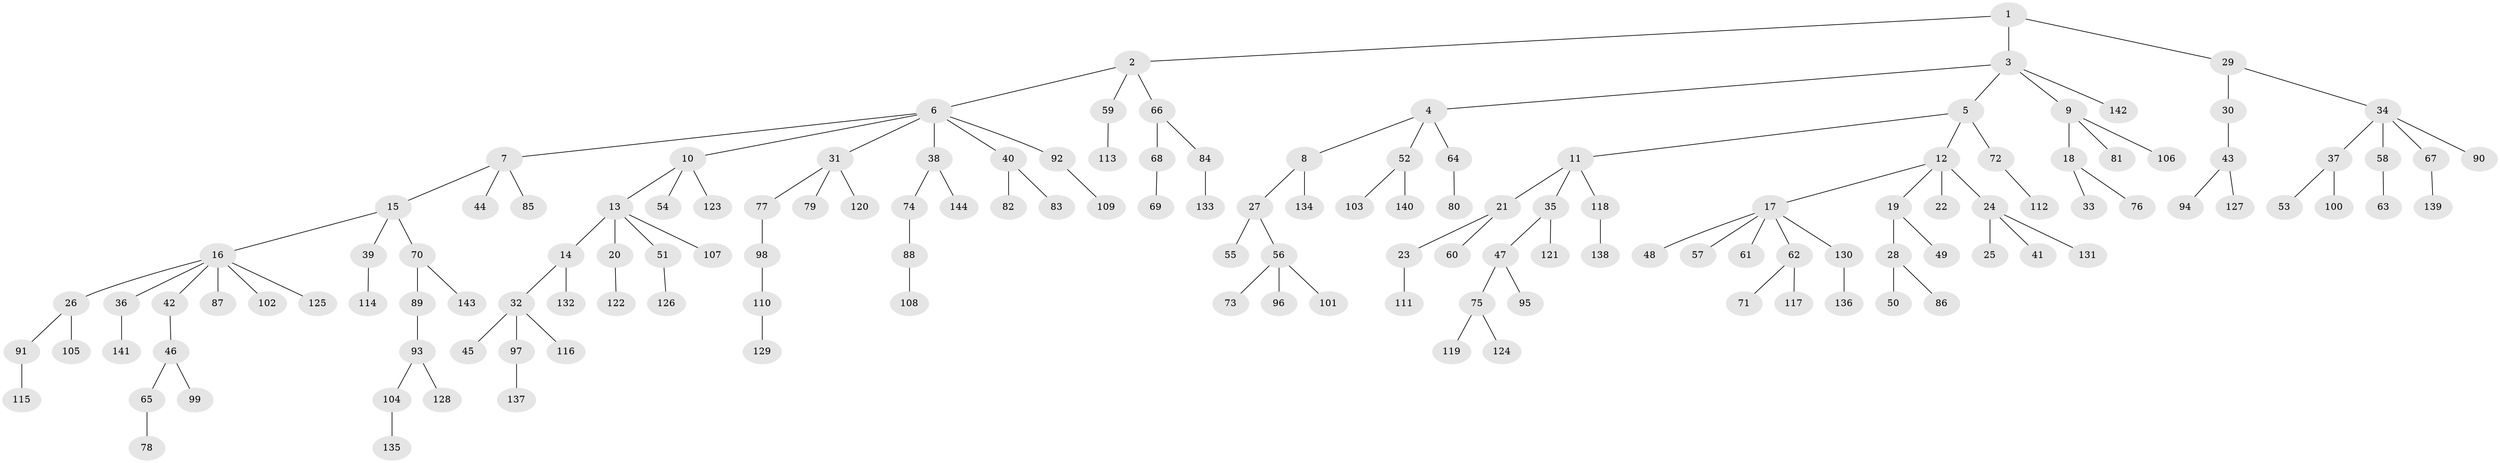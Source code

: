 // coarse degree distribution, {4: 0.09090909090909091, 3: 0.06818181818181818, 5: 0.045454545454545456, 6: 0.022727272727272728, 2: 0.25, 1: 0.5227272727272727}
// Generated by graph-tools (version 1.1) at 2025/51/03/04/25 22:51:27]
// undirected, 144 vertices, 143 edges
graph export_dot {
  node [color=gray90,style=filled];
  1;
  2;
  3;
  4;
  5;
  6;
  7;
  8;
  9;
  10;
  11;
  12;
  13;
  14;
  15;
  16;
  17;
  18;
  19;
  20;
  21;
  22;
  23;
  24;
  25;
  26;
  27;
  28;
  29;
  30;
  31;
  32;
  33;
  34;
  35;
  36;
  37;
  38;
  39;
  40;
  41;
  42;
  43;
  44;
  45;
  46;
  47;
  48;
  49;
  50;
  51;
  52;
  53;
  54;
  55;
  56;
  57;
  58;
  59;
  60;
  61;
  62;
  63;
  64;
  65;
  66;
  67;
  68;
  69;
  70;
  71;
  72;
  73;
  74;
  75;
  76;
  77;
  78;
  79;
  80;
  81;
  82;
  83;
  84;
  85;
  86;
  87;
  88;
  89;
  90;
  91;
  92;
  93;
  94;
  95;
  96;
  97;
  98;
  99;
  100;
  101;
  102;
  103;
  104;
  105;
  106;
  107;
  108;
  109;
  110;
  111;
  112;
  113;
  114;
  115;
  116;
  117;
  118;
  119;
  120;
  121;
  122;
  123;
  124;
  125;
  126;
  127;
  128;
  129;
  130;
  131;
  132;
  133;
  134;
  135;
  136;
  137;
  138;
  139;
  140;
  141;
  142;
  143;
  144;
  1 -- 2;
  1 -- 3;
  1 -- 29;
  2 -- 6;
  2 -- 59;
  2 -- 66;
  3 -- 4;
  3 -- 5;
  3 -- 9;
  3 -- 142;
  4 -- 8;
  4 -- 52;
  4 -- 64;
  5 -- 11;
  5 -- 12;
  5 -- 72;
  6 -- 7;
  6 -- 10;
  6 -- 31;
  6 -- 38;
  6 -- 40;
  6 -- 92;
  7 -- 15;
  7 -- 44;
  7 -- 85;
  8 -- 27;
  8 -- 134;
  9 -- 18;
  9 -- 81;
  9 -- 106;
  10 -- 13;
  10 -- 54;
  10 -- 123;
  11 -- 21;
  11 -- 35;
  11 -- 118;
  12 -- 17;
  12 -- 19;
  12 -- 22;
  12 -- 24;
  13 -- 14;
  13 -- 20;
  13 -- 51;
  13 -- 107;
  14 -- 32;
  14 -- 132;
  15 -- 16;
  15 -- 39;
  15 -- 70;
  16 -- 26;
  16 -- 36;
  16 -- 42;
  16 -- 87;
  16 -- 102;
  16 -- 125;
  17 -- 48;
  17 -- 57;
  17 -- 61;
  17 -- 62;
  17 -- 130;
  18 -- 33;
  18 -- 76;
  19 -- 28;
  19 -- 49;
  20 -- 122;
  21 -- 23;
  21 -- 60;
  23 -- 111;
  24 -- 25;
  24 -- 41;
  24 -- 131;
  26 -- 91;
  26 -- 105;
  27 -- 55;
  27 -- 56;
  28 -- 50;
  28 -- 86;
  29 -- 30;
  29 -- 34;
  30 -- 43;
  31 -- 77;
  31 -- 79;
  31 -- 120;
  32 -- 45;
  32 -- 97;
  32 -- 116;
  34 -- 37;
  34 -- 58;
  34 -- 67;
  34 -- 90;
  35 -- 47;
  35 -- 121;
  36 -- 141;
  37 -- 53;
  37 -- 100;
  38 -- 74;
  38 -- 144;
  39 -- 114;
  40 -- 82;
  40 -- 83;
  42 -- 46;
  43 -- 94;
  43 -- 127;
  46 -- 65;
  46 -- 99;
  47 -- 75;
  47 -- 95;
  51 -- 126;
  52 -- 103;
  52 -- 140;
  56 -- 73;
  56 -- 96;
  56 -- 101;
  58 -- 63;
  59 -- 113;
  62 -- 71;
  62 -- 117;
  64 -- 80;
  65 -- 78;
  66 -- 68;
  66 -- 84;
  67 -- 139;
  68 -- 69;
  70 -- 89;
  70 -- 143;
  72 -- 112;
  74 -- 88;
  75 -- 119;
  75 -- 124;
  77 -- 98;
  84 -- 133;
  88 -- 108;
  89 -- 93;
  91 -- 115;
  92 -- 109;
  93 -- 104;
  93 -- 128;
  97 -- 137;
  98 -- 110;
  104 -- 135;
  110 -- 129;
  118 -- 138;
  130 -- 136;
}
